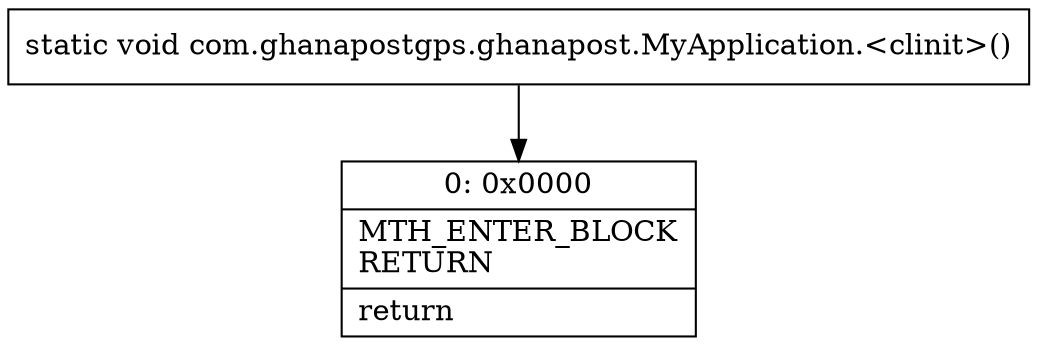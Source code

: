 digraph "CFG forcom.ghanapostgps.ghanapost.MyApplication.\<clinit\>()V" {
Node_0 [shape=record,label="{0\:\ 0x0000|MTH_ENTER_BLOCK\lRETURN\l|return\l}"];
MethodNode[shape=record,label="{static void com.ghanapostgps.ghanapost.MyApplication.\<clinit\>() }"];
MethodNode -> Node_0;
}

